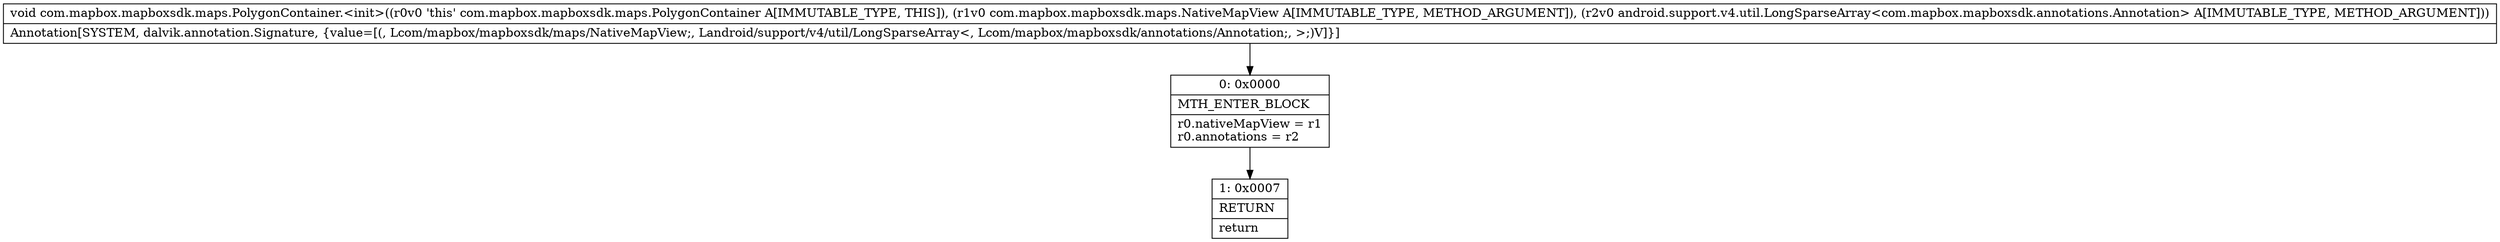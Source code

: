 digraph "CFG forcom.mapbox.mapboxsdk.maps.PolygonContainer.\<init\>(Lcom\/mapbox\/mapboxsdk\/maps\/NativeMapView;Landroid\/support\/v4\/util\/LongSparseArray;)V" {
Node_0 [shape=record,label="{0\:\ 0x0000|MTH_ENTER_BLOCK\l|r0.nativeMapView = r1\lr0.annotations = r2\l}"];
Node_1 [shape=record,label="{1\:\ 0x0007|RETURN\l|return\l}"];
MethodNode[shape=record,label="{void com.mapbox.mapboxsdk.maps.PolygonContainer.\<init\>((r0v0 'this' com.mapbox.mapboxsdk.maps.PolygonContainer A[IMMUTABLE_TYPE, THIS]), (r1v0 com.mapbox.mapboxsdk.maps.NativeMapView A[IMMUTABLE_TYPE, METHOD_ARGUMENT]), (r2v0 android.support.v4.util.LongSparseArray\<com.mapbox.mapboxsdk.annotations.Annotation\> A[IMMUTABLE_TYPE, METHOD_ARGUMENT]))  | Annotation[SYSTEM, dalvik.annotation.Signature, \{value=[(, Lcom\/mapbox\/mapboxsdk\/maps\/NativeMapView;, Landroid\/support\/v4\/util\/LongSparseArray\<, Lcom\/mapbox\/mapboxsdk\/annotations\/Annotation;, \>;)V]\}]\l}"];
MethodNode -> Node_0;
Node_0 -> Node_1;
}

